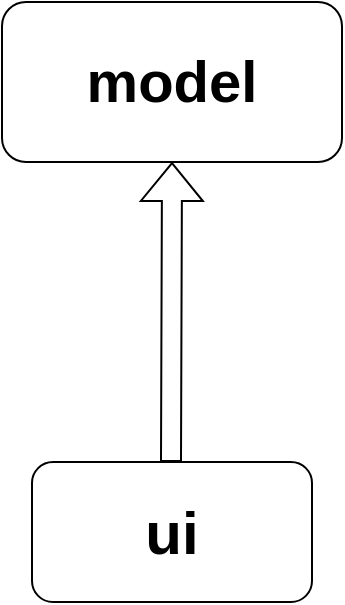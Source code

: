 <mxfile version="21.7.2" type="github">
  <diagram name="Page-1" id="CK2tuG1MRMVlKgBZZ9c_">
    <mxGraphModel dx="682" dy="1014" grid="1" gridSize="10" guides="1" tooltips="1" connect="1" arrows="1" fold="1" page="1" pageScale="1" pageWidth="4681" pageHeight="3300" math="0" shadow="0">
      <root>
        <mxCell id="0" />
        <mxCell id="1" parent="0" />
        <mxCell id="yDmazADiWXgwq22ZlrH2-1" value="&lt;font style=&quot;font-size: 29px;&quot;&gt;&lt;b&gt;model&lt;/b&gt;&lt;/font&gt;" style="rounded=1;whiteSpace=wrap;html=1;" vertex="1" parent="1">
          <mxGeometry x="240" y="120" width="170" height="80" as="geometry" />
        </mxCell>
        <mxCell id="yDmazADiWXgwq22ZlrH2-2" value="&lt;font size=&quot;1&quot; style=&quot;&quot;&gt;&lt;b style=&quot;font-size: 30px;&quot;&gt;ui&lt;/b&gt;&lt;/font&gt;" style="rounded=1;whiteSpace=wrap;html=1;" vertex="1" parent="1">
          <mxGeometry x="255" y="350" width="140" height="70" as="geometry" />
        </mxCell>
        <mxCell id="yDmazADiWXgwq22ZlrH2-3" value="" style="shape=flexArrow;endArrow=classic;html=1;rounded=0;entryX=0.5;entryY=1;entryDx=0;entryDy=0;" edge="1" parent="1" target="yDmazADiWXgwq22ZlrH2-1">
          <mxGeometry width="50" height="50" relative="1" as="geometry">
            <mxPoint x="324.5" y="350" as="sourcePoint" />
            <mxPoint x="324.5" y="290" as="targetPoint" />
          </mxGeometry>
        </mxCell>
      </root>
    </mxGraphModel>
  </diagram>
</mxfile>
